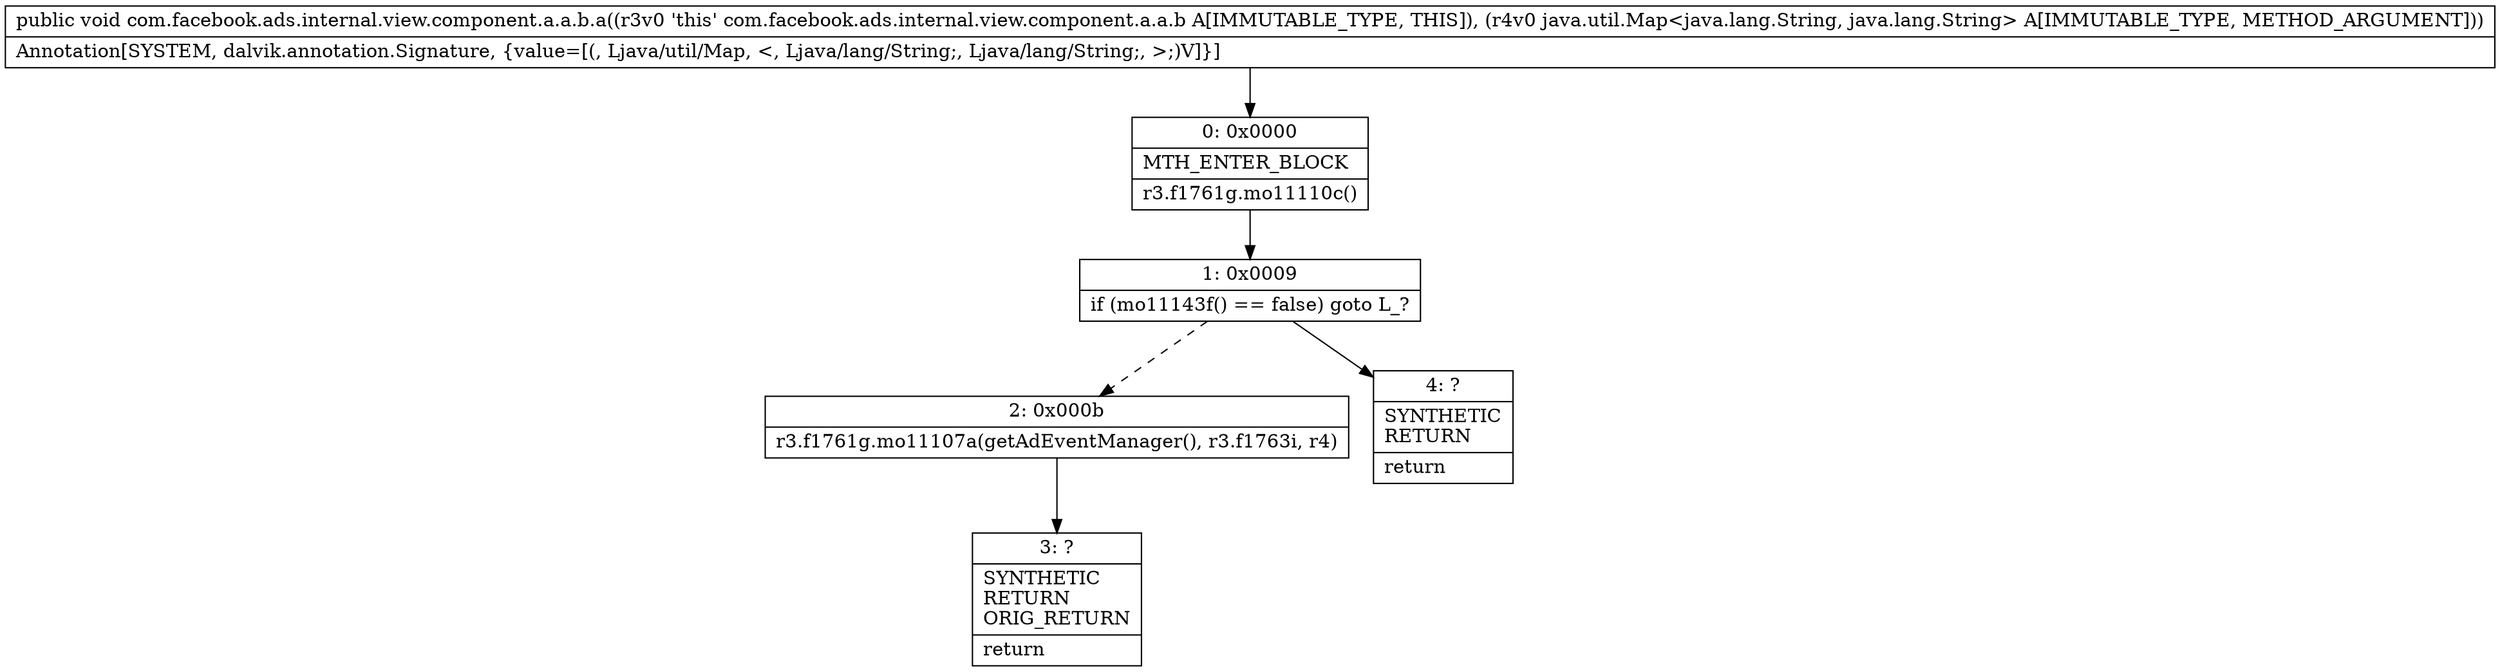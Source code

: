 digraph "CFG forcom.facebook.ads.internal.view.component.a.a.b.a(Ljava\/util\/Map;)V" {
Node_0 [shape=record,label="{0\:\ 0x0000|MTH_ENTER_BLOCK\l|r3.f1761g.mo11110c()\l}"];
Node_1 [shape=record,label="{1\:\ 0x0009|if (mo11143f() == false) goto L_?\l}"];
Node_2 [shape=record,label="{2\:\ 0x000b|r3.f1761g.mo11107a(getAdEventManager(), r3.f1763i, r4)\l}"];
Node_3 [shape=record,label="{3\:\ ?|SYNTHETIC\lRETURN\lORIG_RETURN\l|return\l}"];
Node_4 [shape=record,label="{4\:\ ?|SYNTHETIC\lRETURN\l|return\l}"];
MethodNode[shape=record,label="{public void com.facebook.ads.internal.view.component.a.a.b.a((r3v0 'this' com.facebook.ads.internal.view.component.a.a.b A[IMMUTABLE_TYPE, THIS]), (r4v0 java.util.Map\<java.lang.String, java.lang.String\> A[IMMUTABLE_TYPE, METHOD_ARGUMENT]))  | Annotation[SYSTEM, dalvik.annotation.Signature, \{value=[(, Ljava\/util\/Map, \<, Ljava\/lang\/String;, Ljava\/lang\/String;, \>;)V]\}]\l}"];
MethodNode -> Node_0;
Node_0 -> Node_1;
Node_1 -> Node_2[style=dashed];
Node_1 -> Node_4;
Node_2 -> Node_3;
}

